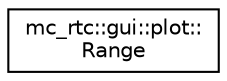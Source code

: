 digraph "Graphical Class Hierarchy"
{
 // INTERACTIVE_SVG=YES
 // LATEX_PDF_SIZE
  edge [fontname="Helvetica",fontsize="10",labelfontname="Helvetica",labelfontsize="10"];
  node [fontname="Helvetica",fontsize="10",shape=record];
  rankdir="LR";
  Node0 [label="mc_rtc::gui::plot::\lRange",height=0.2,width=0.4,color="black", fillcolor="white", style="filled",URL="$structmc__rtc_1_1gui_1_1plot_1_1Range.html",tooltip=" "];
}

